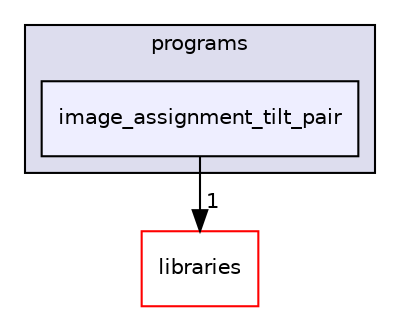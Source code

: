 digraph "xmipp/applications/programs/image_assignment_tilt_pair" {
  compound=true
  node [ fontsize="10", fontname="Helvetica"];
  edge [ labelfontsize="10", labelfontname="Helvetica"];
  subgraph clusterdir_592b16dc4070b933e5655da2b0d20bbb {
    graph [ bgcolor="#ddddee", pencolor="black", label="programs" fontname="Helvetica", fontsize="10", URL="dir_592b16dc4070b933e5655da2b0d20bbb.html"]
  dir_542b581e1a22f7a9bfc7e730e9a04839 [shape=box, label="image_assignment_tilt_pair", style="filled", fillcolor="#eeeeff", pencolor="black", URL="dir_542b581e1a22f7a9bfc7e730e9a04839.html"];
  }
  dir_29dba3f3840f20df3b04d1972e99046b [shape=box label="libraries" fillcolor="white" style="filled" color="red" URL="dir_29dba3f3840f20df3b04d1972e99046b.html"];
  dir_542b581e1a22f7a9bfc7e730e9a04839->dir_29dba3f3840f20df3b04d1972e99046b [headlabel="1", labeldistance=1.5 headhref="dir_000084_000027.html"];
}
